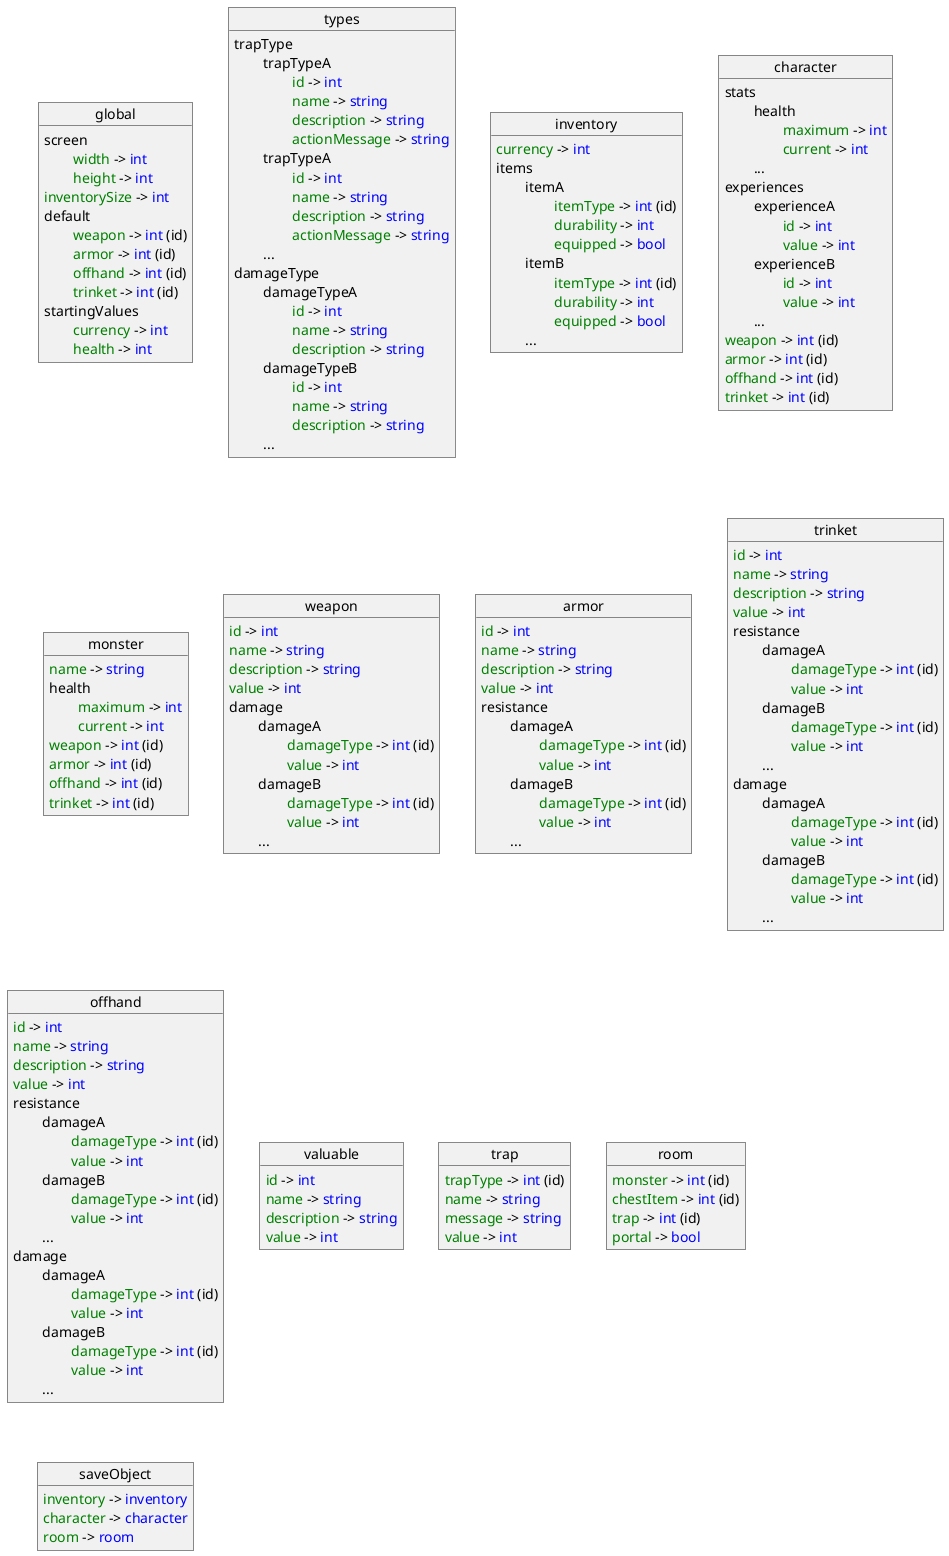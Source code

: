 @startuml

!define type(x) <color:blue>x</color>
!define attribute(x) <color:green>x</color>

object global {
    screen
        attribute(\twidth) -> type(int)
        attribute(\theight) -> type(int)
    attribute(inventorySize) -> type(int)
    default
        attribute(\tweapon) -> type(int) (id)
        attribute(\tarmor) -> type(int) (id)
        attribute(\toffhand) -> type(int) (id)
        attribute(\ttrinket) -> type(int) (id)
    startingValues
        attribute(\tcurrency) -> type(int)
        attribute(\thealth) -> type(int)
}

object types {
    trapType
        \ttrapTypeA
            attribute(\t\tid) -> type(int)
            attribute(\t\tname) -> type(string)
            attribute(\t\tdescription) -> type(string)
            attribute(\t\tactionMessage) -> type(string)
        \ttrapTypeA
            attribute(\t\tid) -> type(int)
            attribute(\t\tname) -> type(string)
            attribute(\t\tdescription) -> type(string)
            attribute(\t\tactionMessage) -> type(string)
        \t...
    damageType
        \tdamageTypeA
            attribute(\t\tid) -> type(int)
            attribute(\t\tname) -> type(string)
            attribute(\t\tdescription) -> type(string)
        \tdamageTypeB
            attribute(\t\tid) -> type(int)
            attribute(\t\tname) -> type(string)
            attribute(\t\tdescription) -> type(string)
        \t...
}

object inventory {
    attribute(currency) -> type(int)
    items
        \titemA
            attribute(\t\titemType) -> type(int) (id)
            attribute(\t\tdurability) -> type(int)
            attribute(\t\tequipped) -> type(bool)
        \titemB
            attribute(\t\titemType) -> type(int) (id)
            attribute(\t\tdurability) -> type(int)
            attribute(\t\tequipped) -> type(bool)
        \t...
}

object character {
    stats
        \thealth
            attribute(\t\tmaximum) -> type(int)
            attribute(\t\tcurrent) -> type(int)
        \t...
    experiences
        \texperienceA
            attribute(\t\tid) -> type(int)
            attribute(\t\tvalue) -> type(int)
        \texperienceB
            attribute(\t\tid) -> type(int)
            attribute(\t\tvalue) -> type(int)
        \t...
    attribute(weapon) -> type(int) (id)
    attribute(armor) -> type(int) (id)
    attribute(offhand) -> type(int) (id)
    attribute(trinket) -> type(int) (id)
}

object monster {
    attribute(name) -> type(string)
    health
        attribute(\tmaximum) -> type(int)
        attribute(\tcurrent) -> type(int)
    attribute(weapon) -> type(int) (id)
    attribute(armor) -> type(int) (id)
    attribute(offhand) -> type(int) (id)
    attribute(trinket) -> type(int) (id)
}

object weapon {
    attribute(id) -> type(int)
    attribute(name) -> type(string)
    attribute(description) -> type(string)
    attribute(value) -> type(int)
    damage
        \tdamageA
            attribute(\t\tdamageType) -> type(int) (id)
            attribute(\t\tvalue) -> type(int)
        \tdamageB
            attribute(\t\tdamageType) -> type(int) (id)
            attribute(\t\tvalue) -> type(int)
        \t...
}

object armor {
    attribute(id) -> type(int)
    attribute(name) -> type(string)
    attribute(description) -> type(string)
    attribute(value) -> type(int)
    resistance
        \tdamageA
            attribute(\t\tdamageType) -> type(int) (id)
            attribute(\t\tvalue) -> type(int)
        \tdamageB
            attribute(\t\tdamageType) -> type(int) (id)
            attribute(\t\tvalue) -> type(int)
        \t...
}

object trinket {
    attribute(id) -> type(int)
    attribute(name) -> type(string)
    attribute(description) -> type(string)
    attribute(value) -> type(int)
    resistance
        \tdamageA
            attribute(\t\tdamageType) -> type(int) (id)
            attribute(\t\tvalue) -> type(int)
        \tdamageB
            attribute(\t\tdamageType) -> type(int) (id)
            attribute(\t\tvalue) -> type(int)
        \t...
    damage
        \tdamageA
            attribute(\t\tdamageType) -> type(int) (id)
            attribute(\t\tvalue) -> type(int)
        \tdamageB
            attribute(\t\tdamageType) -> type(int) (id)
            attribute(\t\tvalue) -> type(int)
        \t...
}

object offhand {
    attribute(id) -> type(int)
    attribute(name) -> type(string)
    attribute(description) -> type(string)
    attribute(value) -> type(int)
    resistance
        \tdamageA
            attribute(\t\tdamageType) -> type(int) (id)
            attribute(\t\tvalue) -> type(int)
        \tdamageB
            attribute(\t\tdamageType) -> type(int) (id)
            attribute(\t\tvalue) -> type(int)
        \t...
    damage
        \tdamageA
            attribute(\t\tdamageType) -> type(int) (id)
            attribute(\t\tvalue) -> type(int)
        \tdamageB
            attribute(\t\tdamageType) -> type(int) (id)
            attribute(\t\tvalue) -> type(int)
        \t...
}

object valuable {
    attribute(id) -> type(int)
    attribute(name) -> type(string)
    attribute(description) -> type(string)
    attribute(value) -> type(int)
}

object trap {
    attribute(trapType) -> type(int) (id)
    attribute(name) -> type(string)
    attribute(message) -> type(string)
    attribute(value) -> type(int)
}

object room {
    attribute(monster) -> type(int) (id)
    attribute(chestItem) -> type(int) (id)
    attribute(trap) -> type(int) (id)
    attribute(portal) -> type(bool)
}

object saveObject {
    attribute(inventory) -> type(inventory)
    attribute(character) -> type(character)
    attribute(room) -> type(room)
}

@enduml